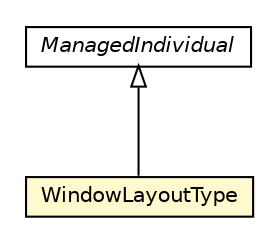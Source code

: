 #!/usr/local/bin/dot
#
# Class diagram 
# Generated by UMLGraph version R5_6-24-gf6e263 (http://www.umlgraph.org/)
#

digraph G {
	edge [fontname="Helvetica",fontsize=10,labelfontname="Helvetica",labelfontsize=10];
	node [fontname="Helvetica",fontsize=10,shape=plaintext];
	nodesep=0.25;
	ranksep=0.5;
	// org.universAAL.middleware.owl.ManagedIndividual
	c8568330 [label=<<table title="org.universAAL.middleware.owl.ManagedIndividual" border="0" cellborder="1" cellspacing="0" cellpadding="2" port="p" href="../../../middleware/owl/ManagedIndividual.html">
		<tr><td><table border="0" cellspacing="0" cellpadding="1">
<tr><td align="center" balign="center"><font face="Helvetica-Oblique"> ManagedIndividual </font></td></tr>
		</table></td></tr>
		</table>>, URL="../../../middleware/owl/ManagedIndividual.html", fontname="Helvetica", fontcolor="black", fontsize=10.0];
	// org.universAAL.ontology.ui.preferences.WindowLayoutType
	c8569188 [label=<<table title="org.universAAL.ontology.ui.preferences.WindowLayoutType" border="0" cellborder="1" cellspacing="0" cellpadding="2" port="p" bgcolor="lemonChiffon" href="./WindowLayoutType.html">
		<tr><td><table border="0" cellspacing="0" cellpadding="1">
<tr><td align="center" balign="center"> WindowLayoutType </td></tr>
		</table></td></tr>
		</table>>, URL="./WindowLayoutType.html", fontname="Helvetica", fontcolor="black", fontsize=10.0];
	//org.universAAL.ontology.ui.preferences.WindowLayoutType extends org.universAAL.middleware.owl.ManagedIndividual
	c8568330:p -> c8569188:p [dir=back,arrowtail=empty];
}

